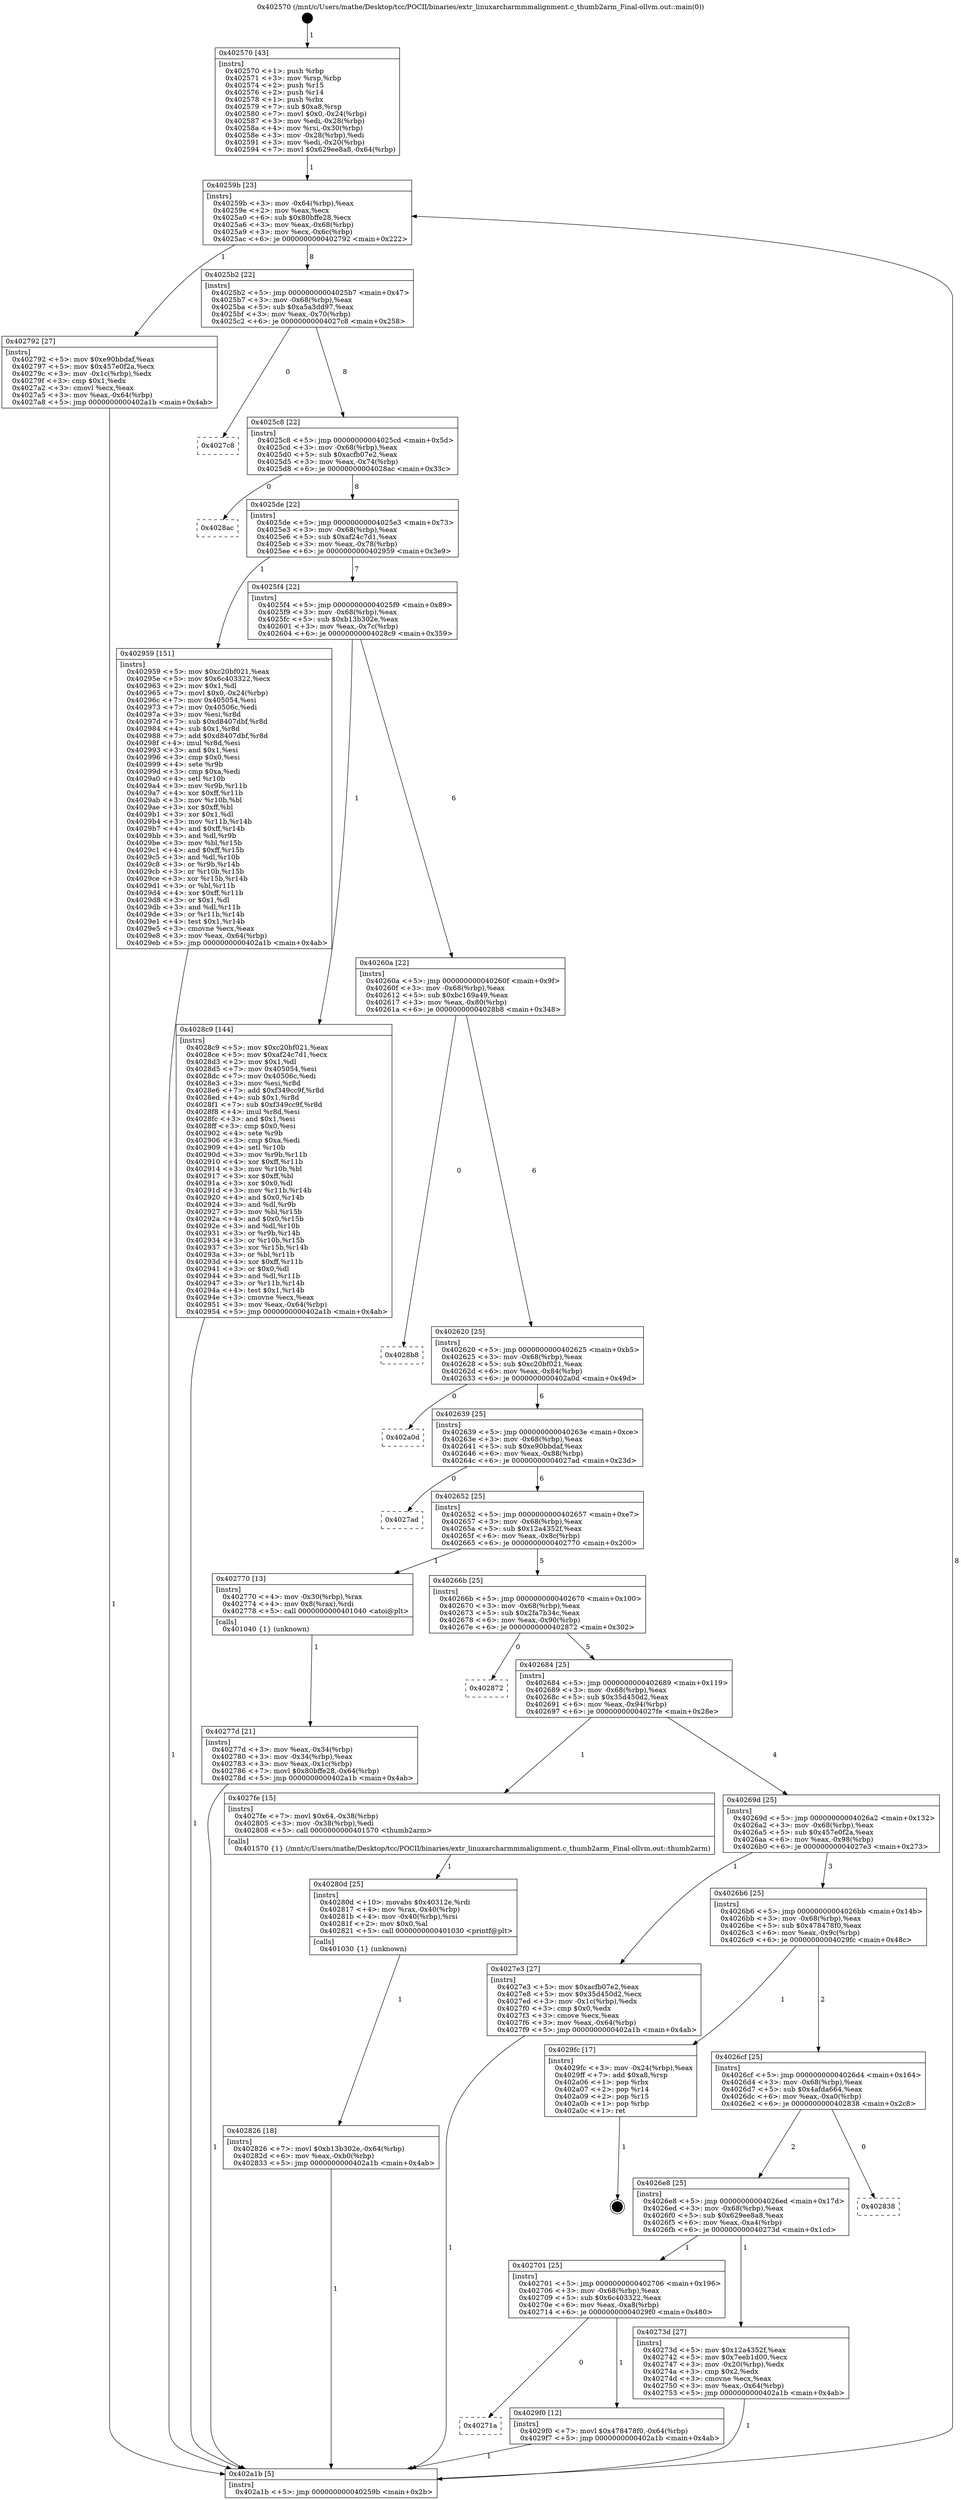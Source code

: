 digraph "0x402570" {
  label = "0x402570 (/mnt/c/Users/mathe/Desktop/tcc/POCII/binaries/extr_linuxarcharmmmalignment.c_thumb2arm_Final-ollvm.out::main(0))"
  labelloc = "t"
  node[shape=record]

  Entry [label="",width=0.3,height=0.3,shape=circle,fillcolor=black,style=filled]
  "0x40259b" [label="{
     0x40259b [23]\l
     | [instrs]\l
     &nbsp;&nbsp;0x40259b \<+3\>: mov -0x64(%rbp),%eax\l
     &nbsp;&nbsp;0x40259e \<+2\>: mov %eax,%ecx\l
     &nbsp;&nbsp;0x4025a0 \<+6\>: sub $0x80bffe28,%ecx\l
     &nbsp;&nbsp;0x4025a6 \<+3\>: mov %eax,-0x68(%rbp)\l
     &nbsp;&nbsp;0x4025a9 \<+3\>: mov %ecx,-0x6c(%rbp)\l
     &nbsp;&nbsp;0x4025ac \<+6\>: je 0000000000402792 \<main+0x222\>\l
  }"]
  "0x402792" [label="{
     0x402792 [27]\l
     | [instrs]\l
     &nbsp;&nbsp;0x402792 \<+5\>: mov $0xe90bbdaf,%eax\l
     &nbsp;&nbsp;0x402797 \<+5\>: mov $0x457e0f2a,%ecx\l
     &nbsp;&nbsp;0x40279c \<+3\>: mov -0x1c(%rbp),%edx\l
     &nbsp;&nbsp;0x40279f \<+3\>: cmp $0x1,%edx\l
     &nbsp;&nbsp;0x4027a2 \<+3\>: cmovl %ecx,%eax\l
     &nbsp;&nbsp;0x4027a5 \<+3\>: mov %eax,-0x64(%rbp)\l
     &nbsp;&nbsp;0x4027a8 \<+5\>: jmp 0000000000402a1b \<main+0x4ab\>\l
  }"]
  "0x4025b2" [label="{
     0x4025b2 [22]\l
     | [instrs]\l
     &nbsp;&nbsp;0x4025b2 \<+5\>: jmp 00000000004025b7 \<main+0x47\>\l
     &nbsp;&nbsp;0x4025b7 \<+3\>: mov -0x68(%rbp),%eax\l
     &nbsp;&nbsp;0x4025ba \<+5\>: sub $0xa5a3dd97,%eax\l
     &nbsp;&nbsp;0x4025bf \<+3\>: mov %eax,-0x70(%rbp)\l
     &nbsp;&nbsp;0x4025c2 \<+6\>: je 00000000004027c8 \<main+0x258\>\l
  }"]
  Exit [label="",width=0.3,height=0.3,shape=circle,fillcolor=black,style=filled,peripheries=2]
  "0x4027c8" [label="{
     0x4027c8\l
  }", style=dashed]
  "0x4025c8" [label="{
     0x4025c8 [22]\l
     | [instrs]\l
     &nbsp;&nbsp;0x4025c8 \<+5\>: jmp 00000000004025cd \<main+0x5d\>\l
     &nbsp;&nbsp;0x4025cd \<+3\>: mov -0x68(%rbp),%eax\l
     &nbsp;&nbsp;0x4025d0 \<+5\>: sub $0xacfb07e2,%eax\l
     &nbsp;&nbsp;0x4025d5 \<+3\>: mov %eax,-0x74(%rbp)\l
     &nbsp;&nbsp;0x4025d8 \<+6\>: je 00000000004028ac \<main+0x33c\>\l
  }"]
  "0x40271a" [label="{
     0x40271a\l
  }", style=dashed]
  "0x4028ac" [label="{
     0x4028ac\l
  }", style=dashed]
  "0x4025de" [label="{
     0x4025de [22]\l
     | [instrs]\l
     &nbsp;&nbsp;0x4025de \<+5\>: jmp 00000000004025e3 \<main+0x73\>\l
     &nbsp;&nbsp;0x4025e3 \<+3\>: mov -0x68(%rbp),%eax\l
     &nbsp;&nbsp;0x4025e6 \<+5\>: sub $0xaf24c7d1,%eax\l
     &nbsp;&nbsp;0x4025eb \<+3\>: mov %eax,-0x78(%rbp)\l
     &nbsp;&nbsp;0x4025ee \<+6\>: je 0000000000402959 \<main+0x3e9\>\l
  }"]
  "0x4029f0" [label="{
     0x4029f0 [12]\l
     | [instrs]\l
     &nbsp;&nbsp;0x4029f0 \<+7\>: movl $0x478478f0,-0x64(%rbp)\l
     &nbsp;&nbsp;0x4029f7 \<+5\>: jmp 0000000000402a1b \<main+0x4ab\>\l
  }"]
  "0x402959" [label="{
     0x402959 [151]\l
     | [instrs]\l
     &nbsp;&nbsp;0x402959 \<+5\>: mov $0xc20bf021,%eax\l
     &nbsp;&nbsp;0x40295e \<+5\>: mov $0x6c403322,%ecx\l
     &nbsp;&nbsp;0x402963 \<+2\>: mov $0x1,%dl\l
     &nbsp;&nbsp;0x402965 \<+7\>: movl $0x0,-0x24(%rbp)\l
     &nbsp;&nbsp;0x40296c \<+7\>: mov 0x405054,%esi\l
     &nbsp;&nbsp;0x402973 \<+7\>: mov 0x40506c,%edi\l
     &nbsp;&nbsp;0x40297a \<+3\>: mov %esi,%r8d\l
     &nbsp;&nbsp;0x40297d \<+7\>: sub $0xd8407dbf,%r8d\l
     &nbsp;&nbsp;0x402984 \<+4\>: sub $0x1,%r8d\l
     &nbsp;&nbsp;0x402988 \<+7\>: add $0xd8407dbf,%r8d\l
     &nbsp;&nbsp;0x40298f \<+4\>: imul %r8d,%esi\l
     &nbsp;&nbsp;0x402993 \<+3\>: and $0x1,%esi\l
     &nbsp;&nbsp;0x402996 \<+3\>: cmp $0x0,%esi\l
     &nbsp;&nbsp;0x402999 \<+4\>: sete %r9b\l
     &nbsp;&nbsp;0x40299d \<+3\>: cmp $0xa,%edi\l
     &nbsp;&nbsp;0x4029a0 \<+4\>: setl %r10b\l
     &nbsp;&nbsp;0x4029a4 \<+3\>: mov %r9b,%r11b\l
     &nbsp;&nbsp;0x4029a7 \<+4\>: xor $0xff,%r11b\l
     &nbsp;&nbsp;0x4029ab \<+3\>: mov %r10b,%bl\l
     &nbsp;&nbsp;0x4029ae \<+3\>: xor $0xff,%bl\l
     &nbsp;&nbsp;0x4029b1 \<+3\>: xor $0x1,%dl\l
     &nbsp;&nbsp;0x4029b4 \<+3\>: mov %r11b,%r14b\l
     &nbsp;&nbsp;0x4029b7 \<+4\>: and $0xff,%r14b\l
     &nbsp;&nbsp;0x4029bb \<+3\>: and %dl,%r9b\l
     &nbsp;&nbsp;0x4029be \<+3\>: mov %bl,%r15b\l
     &nbsp;&nbsp;0x4029c1 \<+4\>: and $0xff,%r15b\l
     &nbsp;&nbsp;0x4029c5 \<+3\>: and %dl,%r10b\l
     &nbsp;&nbsp;0x4029c8 \<+3\>: or %r9b,%r14b\l
     &nbsp;&nbsp;0x4029cb \<+3\>: or %r10b,%r15b\l
     &nbsp;&nbsp;0x4029ce \<+3\>: xor %r15b,%r14b\l
     &nbsp;&nbsp;0x4029d1 \<+3\>: or %bl,%r11b\l
     &nbsp;&nbsp;0x4029d4 \<+4\>: xor $0xff,%r11b\l
     &nbsp;&nbsp;0x4029d8 \<+3\>: or $0x1,%dl\l
     &nbsp;&nbsp;0x4029db \<+3\>: and %dl,%r11b\l
     &nbsp;&nbsp;0x4029de \<+3\>: or %r11b,%r14b\l
     &nbsp;&nbsp;0x4029e1 \<+4\>: test $0x1,%r14b\l
     &nbsp;&nbsp;0x4029e5 \<+3\>: cmovne %ecx,%eax\l
     &nbsp;&nbsp;0x4029e8 \<+3\>: mov %eax,-0x64(%rbp)\l
     &nbsp;&nbsp;0x4029eb \<+5\>: jmp 0000000000402a1b \<main+0x4ab\>\l
  }"]
  "0x4025f4" [label="{
     0x4025f4 [22]\l
     | [instrs]\l
     &nbsp;&nbsp;0x4025f4 \<+5\>: jmp 00000000004025f9 \<main+0x89\>\l
     &nbsp;&nbsp;0x4025f9 \<+3\>: mov -0x68(%rbp),%eax\l
     &nbsp;&nbsp;0x4025fc \<+5\>: sub $0xb13b302e,%eax\l
     &nbsp;&nbsp;0x402601 \<+3\>: mov %eax,-0x7c(%rbp)\l
     &nbsp;&nbsp;0x402604 \<+6\>: je 00000000004028c9 \<main+0x359\>\l
  }"]
  "0x402826" [label="{
     0x402826 [18]\l
     | [instrs]\l
     &nbsp;&nbsp;0x402826 \<+7\>: movl $0xb13b302e,-0x64(%rbp)\l
     &nbsp;&nbsp;0x40282d \<+6\>: mov %eax,-0xb0(%rbp)\l
     &nbsp;&nbsp;0x402833 \<+5\>: jmp 0000000000402a1b \<main+0x4ab\>\l
  }"]
  "0x4028c9" [label="{
     0x4028c9 [144]\l
     | [instrs]\l
     &nbsp;&nbsp;0x4028c9 \<+5\>: mov $0xc20bf021,%eax\l
     &nbsp;&nbsp;0x4028ce \<+5\>: mov $0xaf24c7d1,%ecx\l
     &nbsp;&nbsp;0x4028d3 \<+2\>: mov $0x1,%dl\l
     &nbsp;&nbsp;0x4028d5 \<+7\>: mov 0x405054,%esi\l
     &nbsp;&nbsp;0x4028dc \<+7\>: mov 0x40506c,%edi\l
     &nbsp;&nbsp;0x4028e3 \<+3\>: mov %esi,%r8d\l
     &nbsp;&nbsp;0x4028e6 \<+7\>: add $0xf349cc9f,%r8d\l
     &nbsp;&nbsp;0x4028ed \<+4\>: sub $0x1,%r8d\l
     &nbsp;&nbsp;0x4028f1 \<+7\>: sub $0xf349cc9f,%r8d\l
     &nbsp;&nbsp;0x4028f8 \<+4\>: imul %r8d,%esi\l
     &nbsp;&nbsp;0x4028fc \<+3\>: and $0x1,%esi\l
     &nbsp;&nbsp;0x4028ff \<+3\>: cmp $0x0,%esi\l
     &nbsp;&nbsp;0x402902 \<+4\>: sete %r9b\l
     &nbsp;&nbsp;0x402906 \<+3\>: cmp $0xa,%edi\l
     &nbsp;&nbsp;0x402909 \<+4\>: setl %r10b\l
     &nbsp;&nbsp;0x40290d \<+3\>: mov %r9b,%r11b\l
     &nbsp;&nbsp;0x402910 \<+4\>: xor $0xff,%r11b\l
     &nbsp;&nbsp;0x402914 \<+3\>: mov %r10b,%bl\l
     &nbsp;&nbsp;0x402917 \<+3\>: xor $0xff,%bl\l
     &nbsp;&nbsp;0x40291a \<+3\>: xor $0x0,%dl\l
     &nbsp;&nbsp;0x40291d \<+3\>: mov %r11b,%r14b\l
     &nbsp;&nbsp;0x402920 \<+4\>: and $0x0,%r14b\l
     &nbsp;&nbsp;0x402924 \<+3\>: and %dl,%r9b\l
     &nbsp;&nbsp;0x402927 \<+3\>: mov %bl,%r15b\l
     &nbsp;&nbsp;0x40292a \<+4\>: and $0x0,%r15b\l
     &nbsp;&nbsp;0x40292e \<+3\>: and %dl,%r10b\l
     &nbsp;&nbsp;0x402931 \<+3\>: or %r9b,%r14b\l
     &nbsp;&nbsp;0x402934 \<+3\>: or %r10b,%r15b\l
     &nbsp;&nbsp;0x402937 \<+3\>: xor %r15b,%r14b\l
     &nbsp;&nbsp;0x40293a \<+3\>: or %bl,%r11b\l
     &nbsp;&nbsp;0x40293d \<+4\>: xor $0xff,%r11b\l
     &nbsp;&nbsp;0x402941 \<+3\>: or $0x0,%dl\l
     &nbsp;&nbsp;0x402944 \<+3\>: and %dl,%r11b\l
     &nbsp;&nbsp;0x402947 \<+3\>: or %r11b,%r14b\l
     &nbsp;&nbsp;0x40294a \<+4\>: test $0x1,%r14b\l
     &nbsp;&nbsp;0x40294e \<+3\>: cmovne %ecx,%eax\l
     &nbsp;&nbsp;0x402951 \<+3\>: mov %eax,-0x64(%rbp)\l
     &nbsp;&nbsp;0x402954 \<+5\>: jmp 0000000000402a1b \<main+0x4ab\>\l
  }"]
  "0x40260a" [label="{
     0x40260a [22]\l
     | [instrs]\l
     &nbsp;&nbsp;0x40260a \<+5\>: jmp 000000000040260f \<main+0x9f\>\l
     &nbsp;&nbsp;0x40260f \<+3\>: mov -0x68(%rbp),%eax\l
     &nbsp;&nbsp;0x402612 \<+5\>: sub $0xbc169a49,%eax\l
     &nbsp;&nbsp;0x402617 \<+3\>: mov %eax,-0x80(%rbp)\l
     &nbsp;&nbsp;0x40261a \<+6\>: je 00000000004028b8 \<main+0x348\>\l
  }"]
  "0x40280d" [label="{
     0x40280d [25]\l
     | [instrs]\l
     &nbsp;&nbsp;0x40280d \<+10\>: movabs $0x40312e,%rdi\l
     &nbsp;&nbsp;0x402817 \<+4\>: mov %rax,-0x40(%rbp)\l
     &nbsp;&nbsp;0x40281b \<+4\>: mov -0x40(%rbp),%rsi\l
     &nbsp;&nbsp;0x40281f \<+2\>: mov $0x0,%al\l
     &nbsp;&nbsp;0x402821 \<+5\>: call 0000000000401030 \<printf@plt\>\l
     | [calls]\l
     &nbsp;&nbsp;0x401030 \{1\} (unknown)\l
  }"]
  "0x4028b8" [label="{
     0x4028b8\l
  }", style=dashed]
  "0x402620" [label="{
     0x402620 [25]\l
     | [instrs]\l
     &nbsp;&nbsp;0x402620 \<+5\>: jmp 0000000000402625 \<main+0xb5\>\l
     &nbsp;&nbsp;0x402625 \<+3\>: mov -0x68(%rbp),%eax\l
     &nbsp;&nbsp;0x402628 \<+5\>: sub $0xc20bf021,%eax\l
     &nbsp;&nbsp;0x40262d \<+6\>: mov %eax,-0x84(%rbp)\l
     &nbsp;&nbsp;0x402633 \<+6\>: je 0000000000402a0d \<main+0x49d\>\l
  }"]
  "0x40277d" [label="{
     0x40277d [21]\l
     | [instrs]\l
     &nbsp;&nbsp;0x40277d \<+3\>: mov %eax,-0x34(%rbp)\l
     &nbsp;&nbsp;0x402780 \<+3\>: mov -0x34(%rbp),%eax\l
     &nbsp;&nbsp;0x402783 \<+3\>: mov %eax,-0x1c(%rbp)\l
     &nbsp;&nbsp;0x402786 \<+7\>: movl $0x80bffe28,-0x64(%rbp)\l
     &nbsp;&nbsp;0x40278d \<+5\>: jmp 0000000000402a1b \<main+0x4ab\>\l
  }"]
  "0x402a0d" [label="{
     0x402a0d\l
  }", style=dashed]
  "0x402639" [label="{
     0x402639 [25]\l
     | [instrs]\l
     &nbsp;&nbsp;0x402639 \<+5\>: jmp 000000000040263e \<main+0xce\>\l
     &nbsp;&nbsp;0x40263e \<+3\>: mov -0x68(%rbp),%eax\l
     &nbsp;&nbsp;0x402641 \<+5\>: sub $0xe90bbdaf,%eax\l
     &nbsp;&nbsp;0x402646 \<+6\>: mov %eax,-0x88(%rbp)\l
     &nbsp;&nbsp;0x40264c \<+6\>: je 00000000004027ad \<main+0x23d\>\l
  }"]
  "0x402570" [label="{
     0x402570 [43]\l
     | [instrs]\l
     &nbsp;&nbsp;0x402570 \<+1\>: push %rbp\l
     &nbsp;&nbsp;0x402571 \<+3\>: mov %rsp,%rbp\l
     &nbsp;&nbsp;0x402574 \<+2\>: push %r15\l
     &nbsp;&nbsp;0x402576 \<+2\>: push %r14\l
     &nbsp;&nbsp;0x402578 \<+1\>: push %rbx\l
     &nbsp;&nbsp;0x402579 \<+7\>: sub $0xa8,%rsp\l
     &nbsp;&nbsp;0x402580 \<+7\>: movl $0x0,-0x24(%rbp)\l
     &nbsp;&nbsp;0x402587 \<+3\>: mov %edi,-0x28(%rbp)\l
     &nbsp;&nbsp;0x40258a \<+4\>: mov %rsi,-0x30(%rbp)\l
     &nbsp;&nbsp;0x40258e \<+3\>: mov -0x28(%rbp),%edi\l
     &nbsp;&nbsp;0x402591 \<+3\>: mov %edi,-0x20(%rbp)\l
     &nbsp;&nbsp;0x402594 \<+7\>: movl $0x629ee8a8,-0x64(%rbp)\l
  }"]
  "0x4027ad" [label="{
     0x4027ad\l
  }", style=dashed]
  "0x402652" [label="{
     0x402652 [25]\l
     | [instrs]\l
     &nbsp;&nbsp;0x402652 \<+5\>: jmp 0000000000402657 \<main+0xe7\>\l
     &nbsp;&nbsp;0x402657 \<+3\>: mov -0x68(%rbp),%eax\l
     &nbsp;&nbsp;0x40265a \<+5\>: sub $0x12a4352f,%eax\l
     &nbsp;&nbsp;0x40265f \<+6\>: mov %eax,-0x8c(%rbp)\l
     &nbsp;&nbsp;0x402665 \<+6\>: je 0000000000402770 \<main+0x200\>\l
  }"]
  "0x402a1b" [label="{
     0x402a1b [5]\l
     | [instrs]\l
     &nbsp;&nbsp;0x402a1b \<+5\>: jmp 000000000040259b \<main+0x2b\>\l
  }"]
  "0x402770" [label="{
     0x402770 [13]\l
     | [instrs]\l
     &nbsp;&nbsp;0x402770 \<+4\>: mov -0x30(%rbp),%rax\l
     &nbsp;&nbsp;0x402774 \<+4\>: mov 0x8(%rax),%rdi\l
     &nbsp;&nbsp;0x402778 \<+5\>: call 0000000000401040 \<atoi@plt\>\l
     | [calls]\l
     &nbsp;&nbsp;0x401040 \{1\} (unknown)\l
  }"]
  "0x40266b" [label="{
     0x40266b [25]\l
     | [instrs]\l
     &nbsp;&nbsp;0x40266b \<+5\>: jmp 0000000000402670 \<main+0x100\>\l
     &nbsp;&nbsp;0x402670 \<+3\>: mov -0x68(%rbp),%eax\l
     &nbsp;&nbsp;0x402673 \<+5\>: sub $0x2fa7b34c,%eax\l
     &nbsp;&nbsp;0x402678 \<+6\>: mov %eax,-0x90(%rbp)\l
     &nbsp;&nbsp;0x40267e \<+6\>: je 0000000000402872 \<main+0x302\>\l
  }"]
  "0x402701" [label="{
     0x402701 [25]\l
     | [instrs]\l
     &nbsp;&nbsp;0x402701 \<+5\>: jmp 0000000000402706 \<main+0x196\>\l
     &nbsp;&nbsp;0x402706 \<+3\>: mov -0x68(%rbp),%eax\l
     &nbsp;&nbsp;0x402709 \<+5\>: sub $0x6c403322,%eax\l
     &nbsp;&nbsp;0x40270e \<+6\>: mov %eax,-0xa8(%rbp)\l
     &nbsp;&nbsp;0x402714 \<+6\>: je 00000000004029f0 \<main+0x480\>\l
  }"]
  "0x402872" [label="{
     0x402872\l
  }", style=dashed]
  "0x402684" [label="{
     0x402684 [25]\l
     | [instrs]\l
     &nbsp;&nbsp;0x402684 \<+5\>: jmp 0000000000402689 \<main+0x119\>\l
     &nbsp;&nbsp;0x402689 \<+3\>: mov -0x68(%rbp),%eax\l
     &nbsp;&nbsp;0x40268c \<+5\>: sub $0x35d450d2,%eax\l
     &nbsp;&nbsp;0x402691 \<+6\>: mov %eax,-0x94(%rbp)\l
     &nbsp;&nbsp;0x402697 \<+6\>: je 00000000004027fe \<main+0x28e\>\l
  }"]
  "0x40273d" [label="{
     0x40273d [27]\l
     | [instrs]\l
     &nbsp;&nbsp;0x40273d \<+5\>: mov $0x12a4352f,%eax\l
     &nbsp;&nbsp;0x402742 \<+5\>: mov $0x7eeb1d00,%ecx\l
     &nbsp;&nbsp;0x402747 \<+3\>: mov -0x20(%rbp),%edx\l
     &nbsp;&nbsp;0x40274a \<+3\>: cmp $0x2,%edx\l
     &nbsp;&nbsp;0x40274d \<+3\>: cmovne %ecx,%eax\l
     &nbsp;&nbsp;0x402750 \<+3\>: mov %eax,-0x64(%rbp)\l
     &nbsp;&nbsp;0x402753 \<+5\>: jmp 0000000000402a1b \<main+0x4ab\>\l
  }"]
  "0x4027fe" [label="{
     0x4027fe [15]\l
     | [instrs]\l
     &nbsp;&nbsp;0x4027fe \<+7\>: movl $0x64,-0x38(%rbp)\l
     &nbsp;&nbsp;0x402805 \<+3\>: mov -0x38(%rbp),%edi\l
     &nbsp;&nbsp;0x402808 \<+5\>: call 0000000000401570 \<thumb2arm\>\l
     | [calls]\l
     &nbsp;&nbsp;0x401570 \{1\} (/mnt/c/Users/mathe/Desktop/tcc/POCII/binaries/extr_linuxarcharmmmalignment.c_thumb2arm_Final-ollvm.out::thumb2arm)\l
  }"]
  "0x40269d" [label="{
     0x40269d [25]\l
     | [instrs]\l
     &nbsp;&nbsp;0x40269d \<+5\>: jmp 00000000004026a2 \<main+0x132\>\l
     &nbsp;&nbsp;0x4026a2 \<+3\>: mov -0x68(%rbp),%eax\l
     &nbsp;&nbsp;0x4026a5 \<+5\>: sub $0x457e0f2a,%eax\l
     &nbsp;&nbsp;0x4026aa \<+6\>: mov %eax,-0x98(%rbp)\l
     &nbsp;&nbsp;0x4026b0 \<+6\>: je 00000000004027e3 \<main+0x273\>\l
  }"]
  "0x4026e8" [label="{
     0x4026e8 [25]\l
     | [instrs]\l
     &nbsp;&nbsp;0x4026e8 \<+5\>: jmp 00000000004026ed \<main+0x17d\>\l
     &nbsp;&nbsp;0x4026ed \<+3\>: mov -0x68(%rbp),%eax\l
     &nbsp;&nbsp;0x4026f0 \<+5\>: sub $0x629ee8a8,%eax\l
     &nbsp;&nbsp;0x4026f5 \<+6\>: mov %eax,-0xa4(%rbp)\l
     &nbsp;&nbsp;0x4026fb \<+6\>: je 000000000040273d \<main+0x1cd\>\l
  }"]
  "0x4027e3" [label="{
     0x4027e3 [27]\l
     | [instrs]\l
     &nbsp;&nbsp;0x4027e3 \<+5\>: mov $0xacfb07e2,%eax\l
     &nbsp;&nbsp;0x4027e8 \<+5\>: mov $0x35d450d2,%ecx\l
     &nbsp;&nbsp;0x4027ed \<+3\>: mov -0x1c(%rbp),%edx\l
     &nbsp;&nbsp;0x4027f0 \<+3\>: cmp $0x0,%edx\l
     &nbsp;&nbsp;0x4027f3 \<+3\>: cmove %ecx,%eax\l
     &nbsp;&nbsp;0x4027f6 \<+3\>: mov %eax,-0x64(%rbp)\l
     &nbsp;&nbsp;0x4027f9 \<+5\>: jmp 0000000000402a1b \<main+0x4ab\>\l
  }"]
  "0x4026b6" [label="{
     0x4026b6 [25]\l
     | [instrs]\l
     &nbsp;&nbsp;0x4026b6 \<+5\>: jmp 00000000004026bb \<main+0x14b\>\l
     &nbsp;&nbsp;0x4026bb \<+3\>: mov -0x68(%rbp),%eax\l
     &nbsp;&nbsp;0x4026be \<+5\>: sub $0x478478f0,%eax\l
     &nbsp;&nbsp;0x4026c3 \<+6\>: mov %eax,-0x9c(%rbp)\l
     &nbsp;&nbsp;0x4026c9 \<+6\>: je 00000000004029fc \<main+0x48c\>\l
  }"]
  "0x402838" [label="{
     0x402838\l
  }", style=dashed]
  "0x4029fc" [label="{
     0x4029fc [17]\l
     | [instrs]\l
     &nbsp;&nbsp;0x4029fc \<+3\>: mov -0x24(%rbp),%eax\l
     &nbsp;&nbsp;0x4029ff \<+7\>: add $0xa8,%rsp\l
     &nbsp;&nbsp;0x402a06 \<+1\>: pop %rbx\l
     &nbsp;&nbsp;0x402a07 \<+2\>: pop %r14\l
     &nbsp;&nbsp;0x402a09 \<+2\>: pop %r15\l
     &nbsp;&nbsp;0x402a0b \<+1\>: pop %rbp\l
     &nbsp;&nbsp;0x402a0c \<+1\>: ret\l
  }"]
  "0x4026cf" [label="{
     0x4026cf [25]\l
     | [instrs]\l
     &nbsp;&nbsp;0x4026cf \<+5\>: jmp 00000000004026d4 \<main+0x164\>\l
     &nbsp;&nbsp;0x4026d4 \<+3\>: mov -0x68(%rbp),%eax\l
     &nbsp;&nbsp;0x4026d7 \<+5\>: sub $0x4afda664,%eax\l
     &nbsp;&nbsp;0x4026dc \<+6\>: mov %eax,-0xa0(%rbp)\l
     &nbsp;&nbsp;0x4026e2 \<+6\>: je 0000000000402838 \<main+0x2c8\>\l
  }"]
  Entry -> "0x402570" [label=" 1"]
  "0x40259b" -> "0x402792" [label=" 1"]
  "0x40259b" -> "0x4025b2" [label=" 8"]
  "0x4029fc" -> Exit [label=" 1"]
  "0x4025b2" -> "0x4027c8" [label=" 0"]
  "0x4025b2" -> "0x4025c8" [label=" 8"]
  "0x4029f0" -> "0x402a1b" [label=" 1"]
  "0x4025c8" -> "0x4028ac" [label=" 0"]
  "0x4025c8" -> "0x4025de" [label=" 8"]
  "0x402701" -> "0x40271a" [label=" 0"]
  "0x4025de" -> "0x402959" [label=" 1"]
  "0x4025de" -> "0x4025f4" [label=" 7"]
  "0x402701" -> "0x4029f0" [label=" 1"]
  "0x4025f4" -> "0x4028c9" [label=" 1"]
  "0x4025f4" -> "0x40260a" [label=" 6"]
  "0x402959" -> "0x402a1b" [label=" 1"]
  "0x40260a" -> "0x4028b8" [label=" 0"]
  "0x40260a" -> "0x402620" [label=" 6"]
  "0x4028c9" -> "0x402a1b" [label=" 1"]
  "0x402620" -> "0x402a0d" [label=" 0"]
  "0x402620" -> "0x402639" [label=" 6"]
  "0x402826" -> "0x402a1b" [label=" 1"]
  "0x402639" -> "0x4027ad" [label=" 0"]
  "0x402639" -> "0x402652" [label=" 6"]
  "0x40280d" -> "0x402826" [label=" 1"]
  "0x402652" -> "0x402770" [label=" 1"]
  "0x402652" -> "0x40266b" [label=" 5"]
  "0x4027fe" -> "0x40280d" [label=" 1"]
  "0x40266b" -> "0x402872" [label=" 0"]
  "0x40266b" -> "0x402684" [label=" 5"]
  "0x4027e3" -> "0x402a1b" [label=" 1"]
  "0x402684" -> "0x4027fe" [label=" 1"]
  "0x402684" -> "0x40269d" [label=" 4"]
  "0x402792" -> "0x402a1b" [label=" 1"]
  "0x40269d" -> "0x4027e3" [label=" 1"]
  "0x40269d" -> "0x4026b6" [label=" 3"]
  "0x402770" -> "0x40277d" [label=" 1"]
  "0x4026b6" -> "0x4029fc" [label=" 1"]
  "0x4026b6" -> "0x4026cf" [label=" 2"]
  "0x402a1b" -> "0x40259b" [label=" 8"]
  "0x4026cf" -> "0x402838" [label=" 0"]
  "0x4026cf" -> "0x4026e8" [label=" 2"]
  "0x40277d" -> "0x402a1b" [label=" 1"]
  "0x4026e8" -> "0x40273d" [label=" 1"]
  "0x4026e8" -> "0x402701" [label=" 1"]
  "0x40273d" -> "0x402a1b" [label=" 1"]
  "0x402570" -> "0x40259b" [label=" 1"]
}
